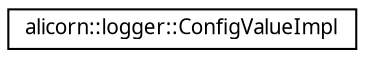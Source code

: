 digraph "Иерархия классов. Графический вид."
{
 // INTERACTIVE_SVG=YES
  edge [fontname="Verdana",fontsize="10",labelfontname="Verdana",labelfontsize="10"];
  node [fontname="Verdana",fontsize="10",shape=record];
  rankdir="LR";
  Node1 [label="alicorn::logger::ConfigValueImpl",height=0.2,width=0.4,color="black", fillcolor="white", style="filled",URL="$a00072.html",tooltip="Класс входит в Проект Logger   Класс для передачи значения параметра конфигуратору. "];
}

